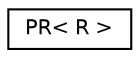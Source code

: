 digraph "Graphical Class Hierarchy"
{
  edge [fontname="Helvetica",fontsize="10",labelfontname="Helvetica",labelfontsize="10"];
  node [fontname="Helvetica",fontsize="10",shape=record];
  rankdir="LR";
  Node1 [label="PR\< R \>",height=0.2,width=0.4,color="black", fillcolor="white", style="filled",URL="$structPR.html",tooltip="The struct which represents a point. "];
}
